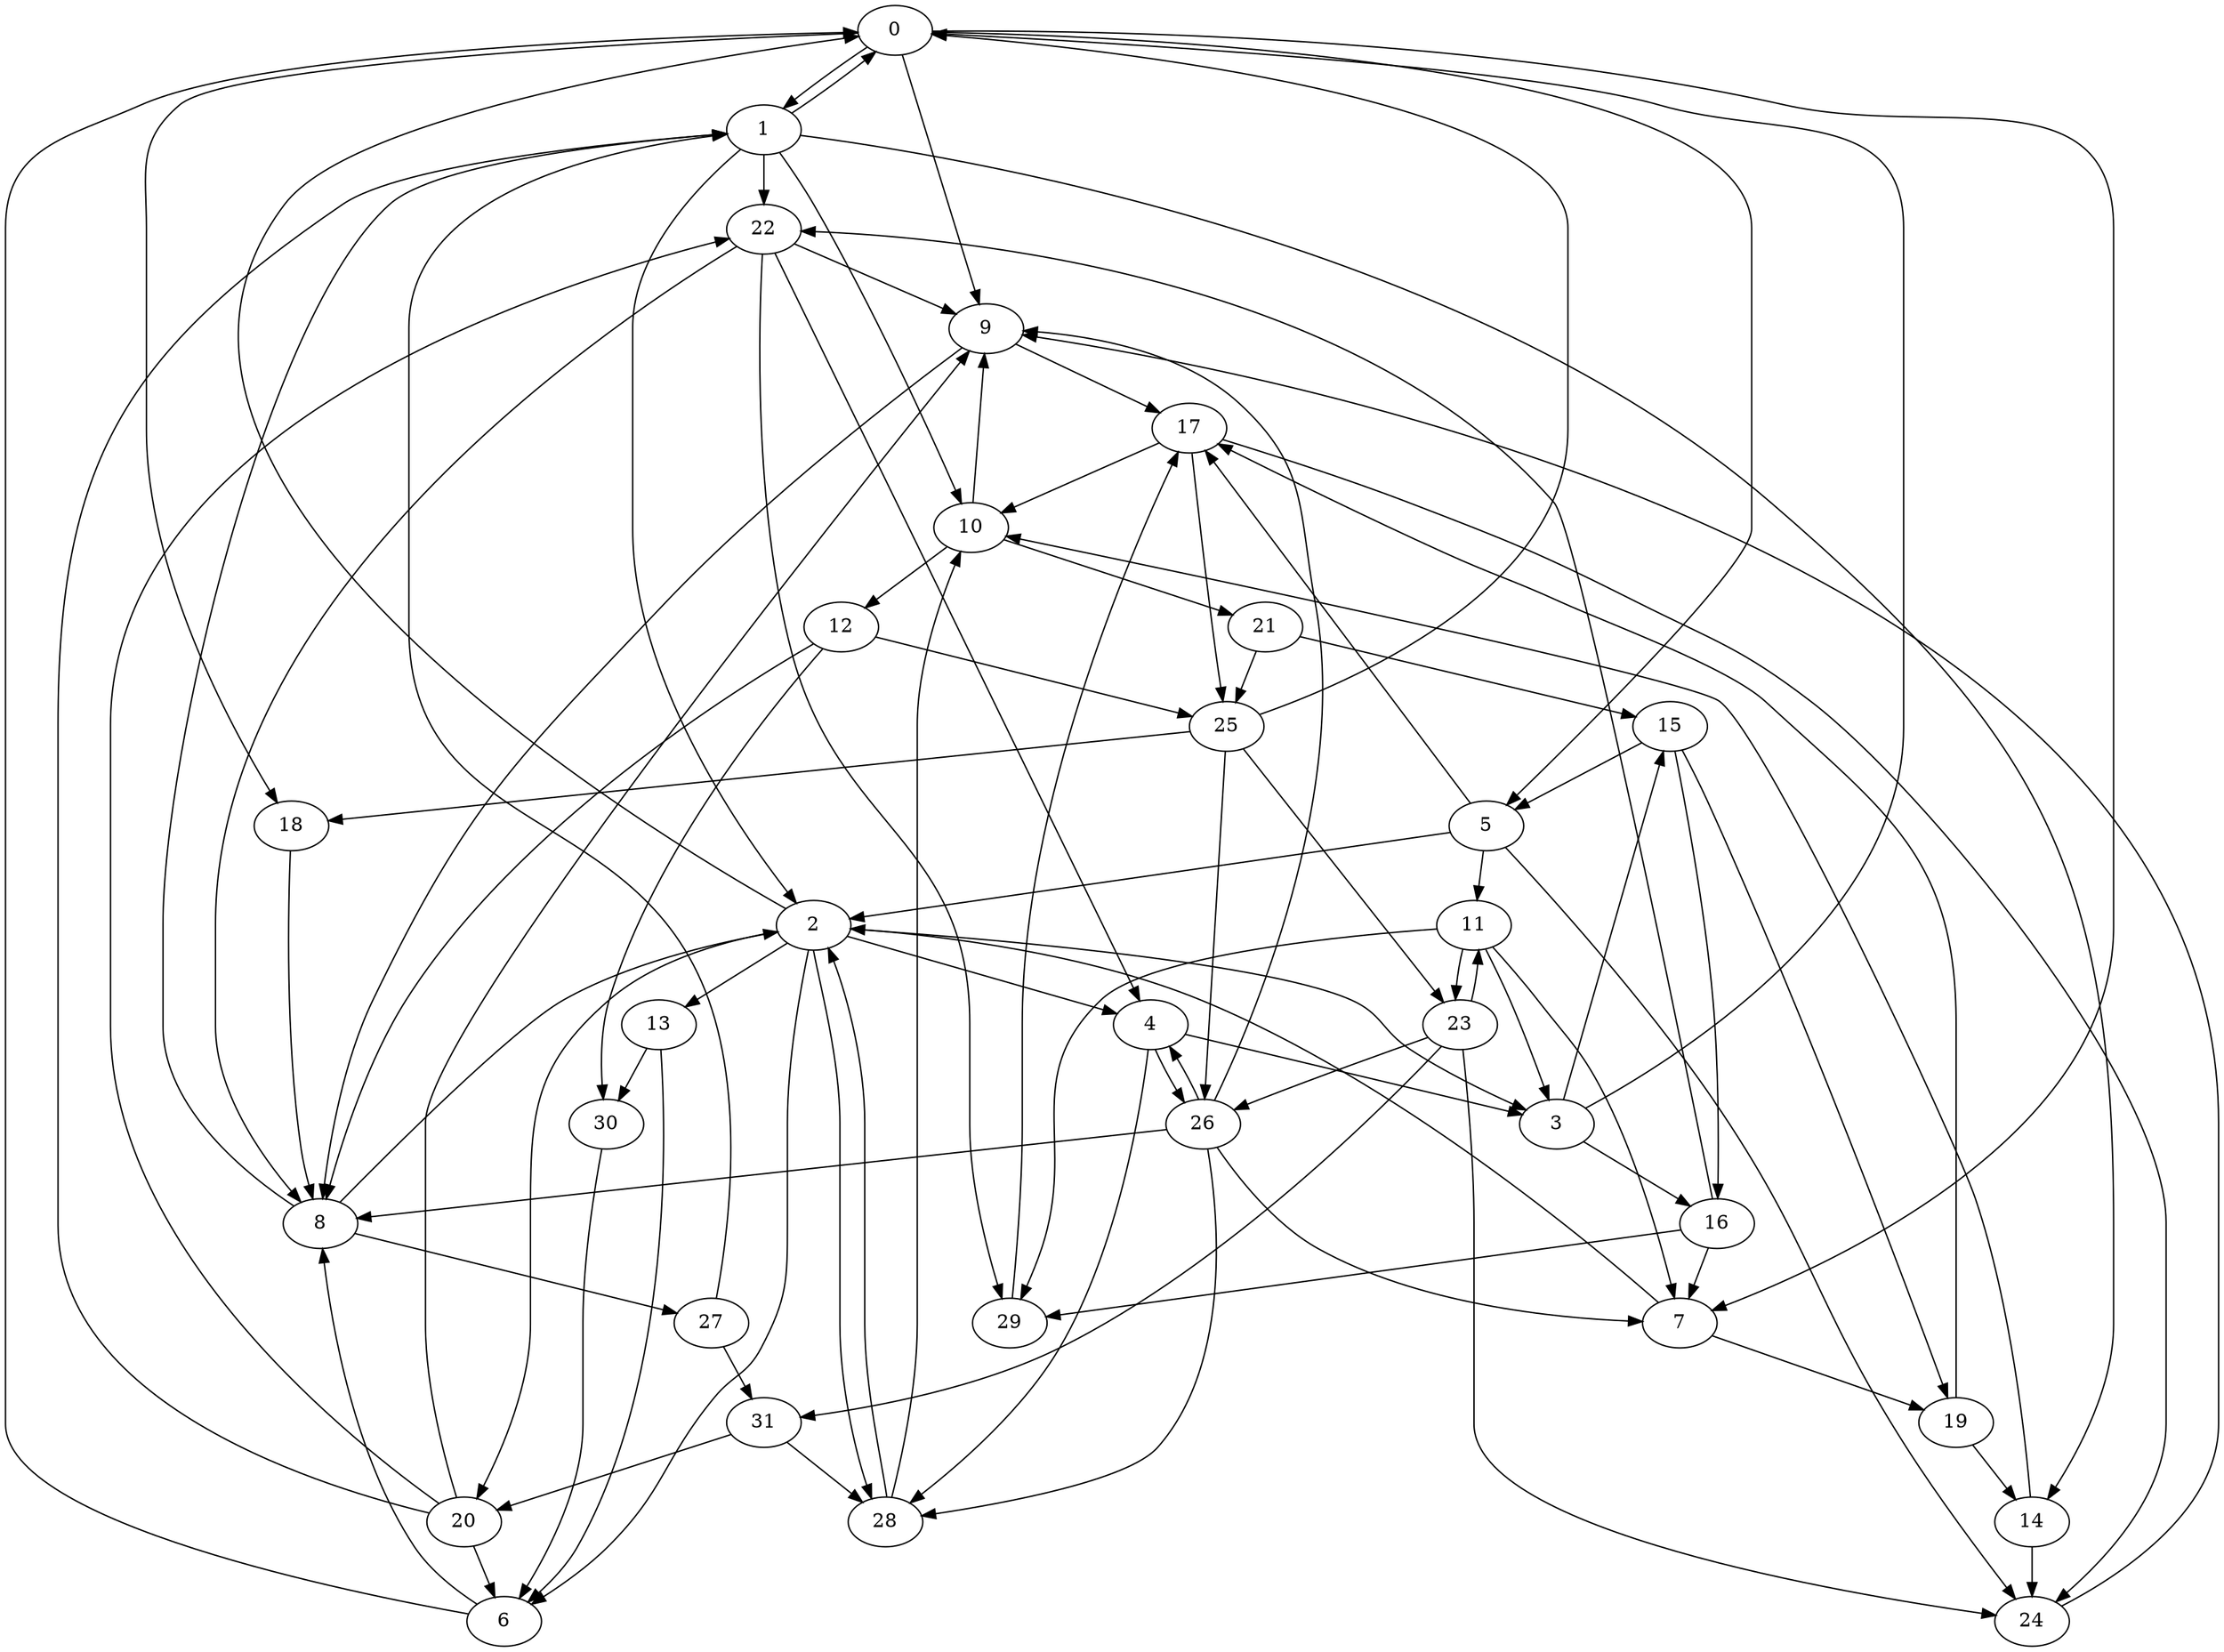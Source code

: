 digraph "" {
	0	 [name=1];
	1	 [name=2];
	0 -> 1;
	5	 [name=6];
	0 -> 5;
	7	 [name=8];
	0 -> 7;
	9	 [name=10];
	0 -> 9;
	18	 [name=19];
	0 -> 18;
	1 -> 0;
	2	 [name=3];
	1 -> 2;
	10	 [name=11];
	1 -> 10;
	14	 [name=15];
	1 -> 14;
	22	 [name=23];
	1 -> 22;
	2 -> 0;
	3	 [name=4];
	2 -> 3;
	4	 [name=5];
	2 -> 4;
	6	 [name=7];
	2 -> 6;
	13	 [name=14];
	2 -> 13;
	20	 [name=21];
	2 -> 20;
	28	 [name=29];
	2 -> 28;
	3 -> 0;
	15	 [name=16];
	3 -> 15;
	16	 [name=17];
	3 -> 16;
	4 -> 3;
	26	 [name=27];
	4 -> 26;
	4 -> 28;
	5 -> 2;
	11	 [name=12];
	5 -> 11;
	17	 [name=18];
	5 -> 17;
	24	 [name=25];
	5 -> 24;
	6 -> 0;
	8	 [name=9];
	6 -> 8;
	7 -> 2;
	19	 [name=20];
	7 -> 19;
	8 -> 1;
	8 -> 2;
	27	 [name=28];
	8 -> 27;
	9 -> 8;
	9 -> 17;
	10 -> 9;
	12	 [name=13];
	10 -> 12;
	21	 [name=22];
	10 -> 21;
	11 -> 3;
	11 -> 7;
	23	 [name=24];
	11 -> 23;
	29	 [name=30];
	11 -> 29;
	12 -> 8;
	25	 [name=26];
	12 -> 25;
	30	 [name=31];
	12 -> 30;
	13 -> 6;
	13 -> 30;
	14 -> 10;
	14 -> 24;
	15 -> 5;
	15 -> 16;
	15 -> 19;
	16 -> 7;
	16 -> 22;
	16 -> 29;
	17 -> 10;
	17 -> 24;
	17 -> 25;
	18 -> 8;
	19 -> 14;
	19 -> 17;
	20 -> 1;
	20 -> 6;
	20 -> 9;
	20 -> 22;
	21 -> 15;
	21 -> 25;
	22 -> 4;
	22 -> 8;
	22 -> 9;
	22 -> 29;
	23 -> 11;
	23 -> 24;
	23 -> 26;
	31	 [name=32];
	23 -> 31;
	24 -> 9;
	25 -> 0;
	25 -> 18;
	25 -> 23;
	25 -> 26;
	26 -> 4;
	26 -> 7;
	26 -> 8;
	26 -> 9;
	26 -> 28;
	27 -> 1;
	27 -> 31;
	28 -> 2;
	28 -> 10;
	29 -> 17;
	30 -> 6;
	31 -> 20;
	31 -> 28;
}

